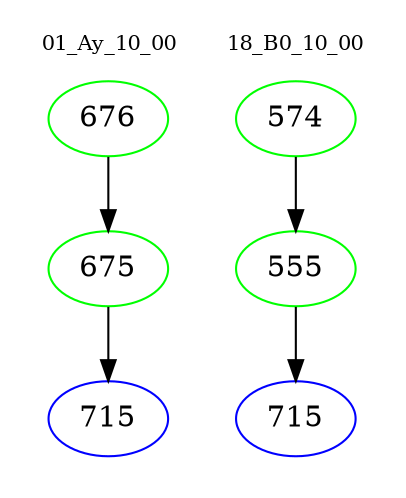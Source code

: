 digraph{
subgraph cluster_0 {
color = white
label = "01_Ay_10_00";
fontsize=10;
T0_676 [label="676", color="green"]
T0_676 -> T0_675 [color="black"]
T0_675 [label="675", color="green"]
T0_675 -> T0_715 [color="black"]
T0_715 [label="715", color="blue"]
}
subgraph cluster_1 {
color = white
label = "18_B0_10_00";
fontsize=10;
T1_574 [label="574", color="green"]
T1_574 -> T1_555 [color="black"]
T1_555 [label="555", color="green"]
T1_555 -> T1_715 [color="black"]
T1_715 [label="715", color="blue"]
}
}
